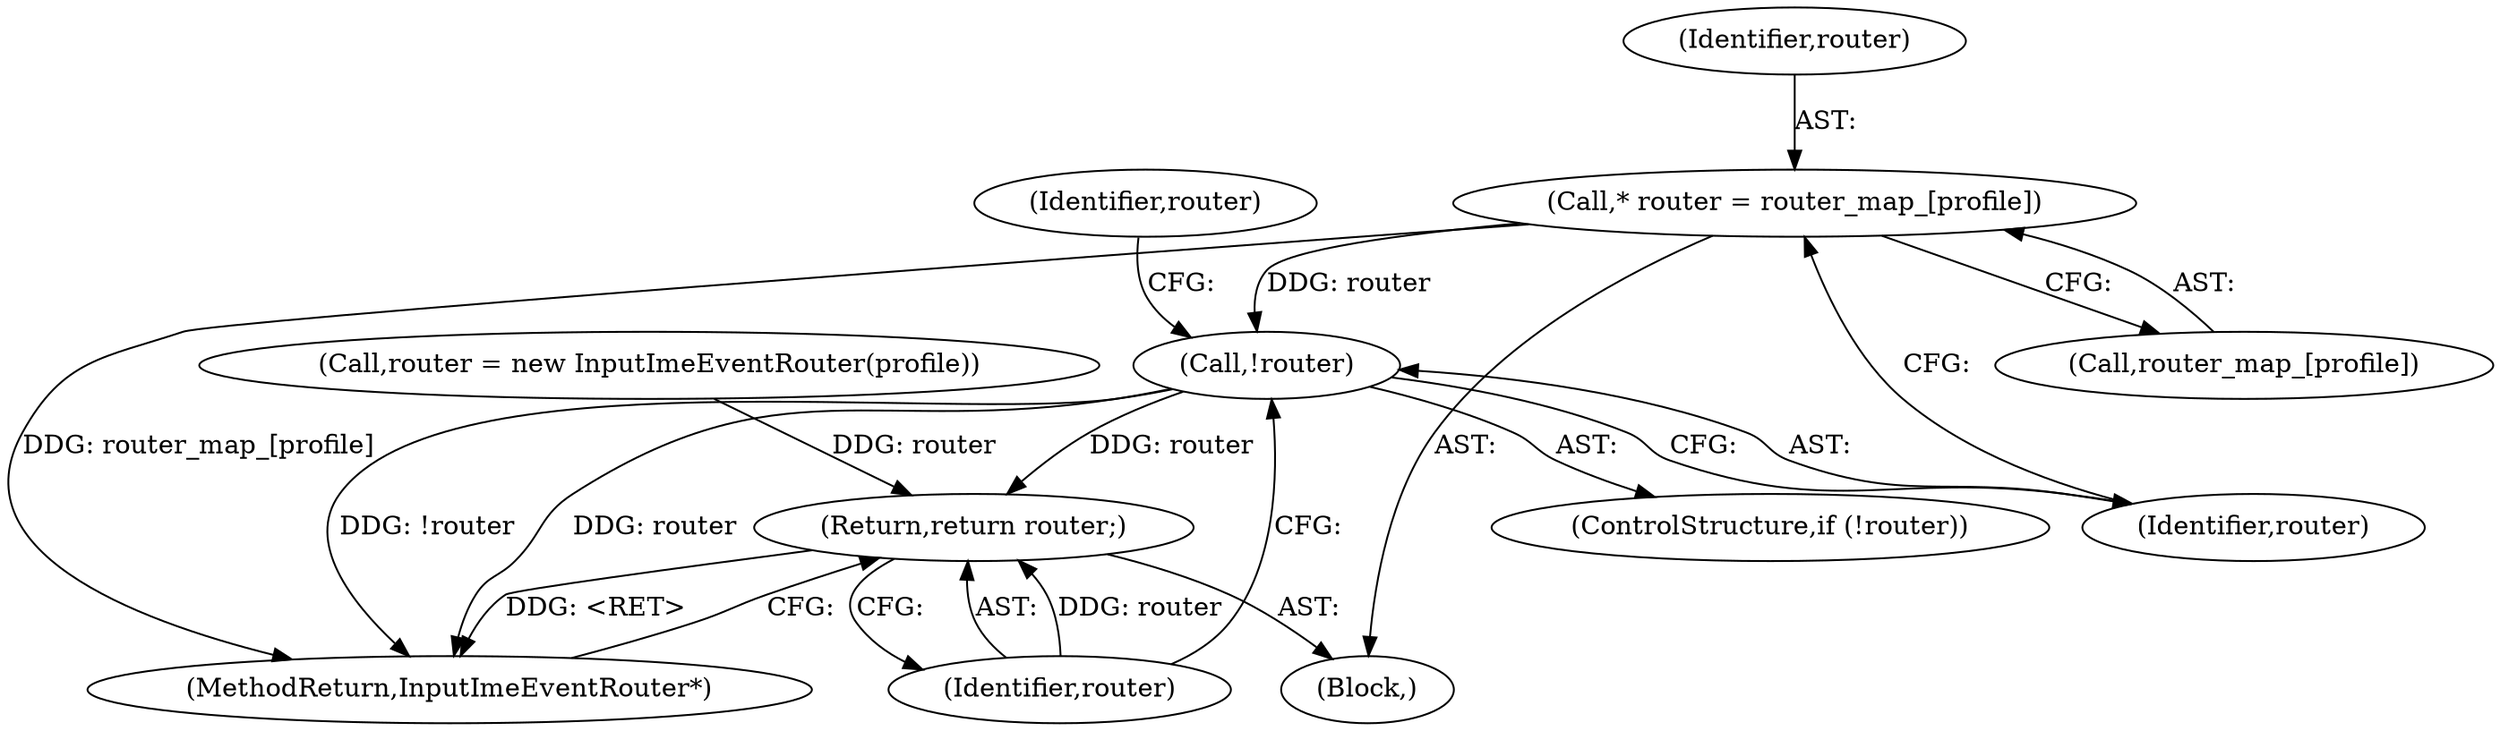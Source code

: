 digraph "0_Chrome_2f0b419df243400f954e11b649f4862a1e0ff367_0@array" {
"1000109" [label="(Call,* router = router_map_[profile])"];
"1000115" [label="(Call,!router)"];
"1000127" [label="(Return,return router;)"];
"1000129" [label="(MethodReturn,InputImeEventRouter*)"];
"1000110" [label="(Identifier,router)"];
"1000114" [label="(ControlStructure,if (!router))"];
"1000111" [label="(Call,router_map_[profile])"];
"1000119" [label="(Identifier,router)"];
"1000116" [label="(Identifier,router)"];
"1000115" [label="(Call,!router)"];
"1000128" [label="(Identifier,router)"];
"1000109" [label="(Call,* router = router_map_[profile])"];
"1000102" [label="(Block,)"];
"1000118" [label="(Call,router = new InputImeEventRouter(profile))"];
"1000127" [label="(Return,return router;)"];
"1000109" -> "1000102"  [label="AST: "];
"1000109" -> "1000111"  [label="CFG: "];
"1000110" -> "1000109"  [label="AST: "];
"1000111" -> "1000109"  [label="AST: "];
"1000116" -> "1000109"  [label="CFG: "];
"1000109" -> "1000129"  [label="DDG: router_map_[profile]"];
"1000109" -> "1000115"  [label="DDG: router"];
"1000115" -> "1000114"  [label="AST: "];
"1000115" -> "1000116"  [label="CFG: "];
"1000116" -> "1000115"  [label="AST: "];
"1000119" -> "1000115"  [label="CFG: "];
"1000128" -> "1000115"  [label="CFG: "];
"1000115" -> "1000129"  [label="DDG: !router"];
"1000115" -> "1000129"  [label="DDG: router"];
"1000115" -> "1000127"  [label="DDG: router"];
"1000127" -> "1000102"  [label="AST: "];
"1000127" -> "1000128"  [label="CFG: "];
"1000128" -> "1000127"  [label="AST: "];
"1000129" -> "1000127"  [label="CFG: "];
"1000127" -> "1000129"  [label="DDG: <RET>"];
"1000128" -> "1000127"  [label="DDG: router"];
"1000118" -> "1000127"  [label="DDG: router"];
}

